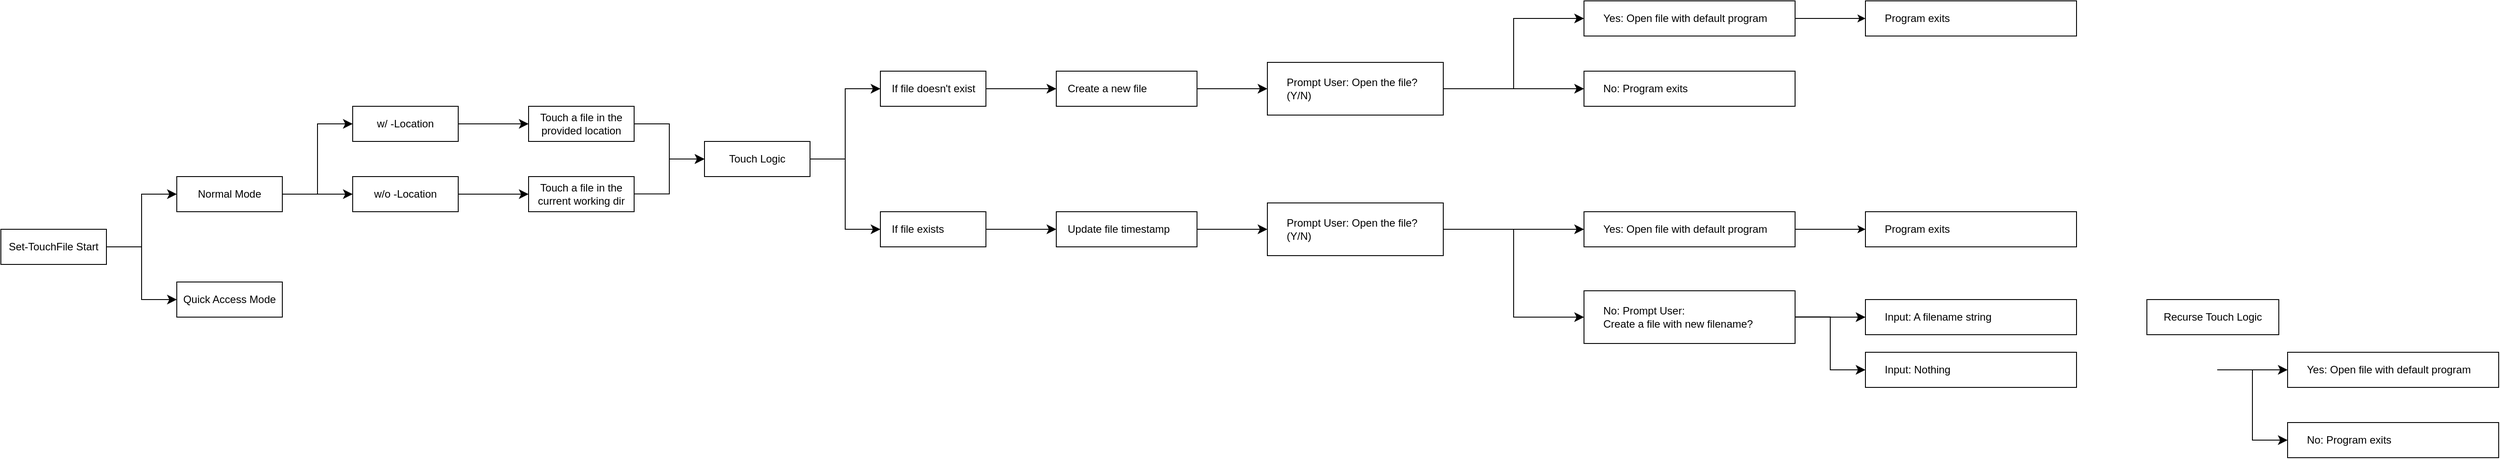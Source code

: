 <mxfile>
    <diagram id="p8IQ7bzfmHI7QChbwMOX" name="第 1 页">
        <mxGraphModel dx="810" dy="374" grid="1" gridSize="10" guides="1" tooltips="1" connect="1" arrows="1" fold="1" page="1" pageScale="1" pageWidth="1169" pageHeight="827" math="0" shadow="0" adaptiveColors="auto">
            <root>
                <mxCell id="0"/>
                <mxCell id="1" parent="0"/>
                <mxCell id="2" value="Set-TouchFile Start" style="rounded=0;whiteSpace=wrap;html=1;" parent="1" vertex="1">
                    <mxGeometry x="40" y="380" width="120" height="40" as="geometry"/>
                </mxCell>
                <mxCell id="3" value="Normal Mode" style="rounded=0;whiteSpace=wrap;html=1;" parent="1" vertex="1">
                    <mxGeometry x="240" y="320" width="120" height="40" as="geometry"/>
                </mxCell>
                <mxCell id="4" value="Quick Access Mode" style="rounded=0;whiteSpace=wrap;html=1;" parent="1" vertex="1">
                    <mxGeometry x="240" y="440" width="120" height="40" as="geometry"/>
                </mxCell>
                <mxCell id="9" value="" style="edgeStyle=elbowEdgeStyle;elbow=horizontal;endArrow=classic;html=1;curved=0;rounded=0;endSize=8;startSize=8;entryX=0;entryY=0.5;entryDx=0;entryDy=0;" parent="1" target="3" edge="1">
                    <mxGeometry width="50" height="50" relative="1" as="geometry">
                        <mxPoint x="160" y="400" as="sourcePoint"/>
                        <mxPoint x="210" y="350" as="targetPoint"/>
                    </mxGeometry>
                </mxCell>
                <mxCell id="10" value="" style="edgeStyle=elbowEdgeStyle;elbow=horizontal;endArrow=classic;html=1;curved=0;rounded=0;endSize=8;startSize=8;entryX=0;entryY=0.5;entryDx=0;entryDy=0;" parent="1" target="4" edge="1">
                    <mxGeometry width="50" height="50" relative="1" as="geometry">
                        <mxPoint x="160" y="400" as="sourcePoint"/>
                        <mxPoint x="210" y="450" as="targetPoint"/>
                    </mxGeometry>
                </mxCell>
                <mxCell id="11" value="w/ -Location" style="rounded=0;whiteSpace=wrap;html=1;" parent="1" vertex="1">
                    <mxGeometry x="440" y="240" width="120" height="40" as="geometry"/>
                </mxCell>
                <mxCell id="12" value="w/o -Location" style="rounded=0;whiteSpace=wrap;html=1;" parent="1" vertex="1">
                    <mxGeometry x="440" y="320" width="120" height="40" as="geometry"/>
                </mxCell>
                <mxCell id="13" value="" style="edgeStyle=elbowEdgeStyle;elbow=horizontal;endArrow=classic;html=1;curved=0;rounded=0;endSize=8;startSize=8;entryX=0;entryY=0.5;entryDx=0;entryDy=0;" parent="1" target="11" edge="1">
                    <mxGeometry width="50" height="50" relative="1" as="geometry">
                        <mxPoint x="360" y="340" as="sourcePoint"/>
                        <mxPoint x="440" y="280" as="targetPoint"/>
                    </mxGeometry>
                </mxCell>
                <mxCell id="14" value="" style="edgeStyle=elbowEdgeStyle;elbow=horizontal;endArrow=classic;html=1;curved=0;rounded=0;endSize=8;startSize=8;entryX=0;entryY=0.5;entryDx=0;entryDy=0;exitX=1;exitY=0.5;exitDx=0;exitDy=0;" parent="1" source="3" target="12" edge="1">
                    <mxGeometry width="50" height="50" relative="1" as="geometry">
                        <mxPoint x="370" y="350" as="sourcePoint"/>
                        <mxPoint x="450" y="270" as="targetPoint"/>
                    </mxGeometry>
                </mxCell>
                <mxCell id="15" value="Touch a file in the provided location" style="rounded=0;whiteSpace=wrap;html=1;" parent="1" vertex="1">
                    <mxGeometry x="640" y="240" width="120" height="40" as="geometry"/>
                </mxCell>
                <mxCell id="16" value="" style="edgeStyle=elbowEdgeStyle;elbow=horizontal;endArrow=classic;html=1;curved=0;rounded=0;endSize=8;startSize=8;entryX=0;entryY=0.5;entryDx=0;entryDy=0;" parent="1" target="15" edge="1">
                    <mxGeometry width="50" height="50" relative="1" as="geometry">
                        <mxPoint x="560" y="260" as="sourcePoint"/>
                        <mxPoint x="640" y="180" as="targetPoint"/>
                    </mxGeometry>
                </mxCell>
                <mxCell id="19" value="Touch a file in the current working dir" style="rounded=0;whiteSpace=wrap;html=1;" parent="1" vertex="1">
                    <mxGeometry x="640" y="320" width="120" height="40" as="geometry"/>
                </mxCell>
                <mxCell id="20" value="" style="edgeStyle=elbowEdgeStyle;elbow=horizontal;endArrow=classic;html=1;curved=0;rounded=0;endSize=8;startSize=8;entryX=0;entryY=0.5;entryDx=0;entryDy=0;" parent="1" target="19" edge="1">
                    <mxGeometry width="50" height="50" relative="1" as="geometry">
                        <mxPoint x="560" y="340" as="sourcePoint"/>
                        <mxPoint x="640" y="260" as="targetPoint"/>
                    </mxGeometry>
                </mxCell>
                <mxCell id="21" value="If file doesn&#39;t exist" style="rounded=0;whiteSpace=wrap;html=1;align=left;spacingLeft=11;" parent="1" vertex="1">
                    <mxGeometry x="1040" y="200" width="120" height="40" as="geometry"/>
                </mxCell>
                <mxCell id="22" value="" style="edgeStyle=elbowEdgeStyle;elbow=horizontal;endArrow=classic;html=1;curved=0;rounded=0;endSize=8;startSize=8;entryX=0;entryY=0.5;entryDx=0;entryDy=0;" parent="1" target="21" edge="1">
                    <mxGeometry width="50" height="50" relative="1" as="geometry">
                        <mxPoint x="960" y="300" as="sourcePoint"/>
                        <mxPoint x="1040" y="220" as="targetPoint"/>
                    </mxGeometry>
                </mxCell>
                <mxCell id="23" value="If file exists" style="rounded=0;whiteSpace=wrap;html=1;align=left;spacingLeft=11;" parent="1" vertex="1">
                    <mxGeometry x="1040" y="360" width="120" height="40" as="geometry"/>
                </mxCell>
                <mxCell id="24" value="" style="edgeStyle=elbowEdgeStyle;elbow=horizontal;endArrow=classic;html=1;curved=0;rounded=0;endSize=8;startSize=8;entryX=0;entryY=0.5;entryDx=0;entryDy=0;exitX=1;exitY=0.5;exitDx=0;exitDy=0;" parent="1" target="23" edge="1">
                    <mxGeometry width="50" height="50" relative="1" as="geometry">
                        <mxPoint x="960" y="300" as="sourcePoint"/>
                        <mxPoint x="1050" y="190" as="targetPoint"/>
                    </mxGeometry>
                </mxCell>
                <mxCell id="25" value="Prompt User: Open the file? (Y/N)" style="rounded=0;whiteSpace=wrap;html=1;align=left;spacingLeft=20;" parent="1" vertex="1">
                    <mxGeometry x="1480" y="350" width="200" height="60" as="geometry"/>
                </mxCell>
                <mxCell id="26" value="" style="edgeStyle=elbowEdgeStyle;elbow=horizontal;endArrow=classic;html=1;curved=0;rounded=0;endSize=8;startSize=8;exitX=1;exitY=0.5;exitDx=0;exitDy=0;" parent="1" edge="1">
                    <mxGeometry width="50" height="50" relative="1" as="geometry">
                        <mxPoint x="1160" y="220" as="sourcePoint"/>
                        <mxPoint x="1240" y="220" as="targetPoint"/>
                    </mxGeometry>
                </mxCell>
                <mxCell id="50" value="" style="edgeStyle=none;html=1;" edge="1" parent="1" source="27" target="31">
                    <mxGeometry relative="1" as="geometry"/>
                </mxCell>
                <mxCell id="27" value="Yes: Open file with default program" style="rounded=0;whiteSpace=wrap;html=1;labelPosition=center;verticalLabelPosition=middle;align=left;verticalAlign=middle;spacingLeft=20;" parent="1" vertex="1">
                    <mxGeometry x="1840" y="360" width="240" height="40" as="geometry"/>
                </mxCell>
                <mxCell id="28" value="" style="edgeStyle=elbowEdgeStyle;elbow=horizontal;endArrow=classic;html=1;curved=0;rounded=0;endSize=8;startSize=8;entryX=0;entryY=0.5;entryDx=0;entryDy=0;" parent="1" edge="1" target="27">
                    <mxGeometry width="50" height="50" relative="1" as="geometry">
                        <mxPoint x="1680" y="380" as="sourcePoint"/>
                        <mxPoint x="1760" y="380" as="targetPoint"/>
                    </mxGeometry>
                </mxCell>
                <mxCell id="29" value="No: Prompt User:&amp;nbsp;&lt;div&gt;Create a file with new filename?&lt;/div&gt;" style="rounded=0;whiteSpace=wrap;html=1;labelPosition=center;verticalLabelPosition=middle;align=left;verticalAlign=middle;spacingLeft=20;" parent="1" vertex="1">
                    <mxGeometry x="1840" y="450" width="240" height="60" as="geometry"/>
                </mxCell>
                <mxCell id="30" value="" style="edgeStyle=elbowEdgeStyle;elbow=horizontal;endArrow=classic;html=1;curved=0;rounded=0;endSize=8;startSize=8;entryX=0;entryY=0.5;entryDx=0;entryDy=0;" parent="1" edge="1" target="29">
                    <mxGeometry width="50" height="50" relative="1" as="geometry">
                        <mxPoint x="1680" y="380" as="sourcePoint"/>
                        <mxPoint x="1760" y="460" as="targetPoint"/>
                    </mxGeometry>
                </mxCell>
                <mxCell id="31" value="Program exits" style="rounded=0;whiteSpace=wrap;html=1;labelPosition=center;verticalLabelPosition=middle;align=left;verticalAlign=middle;spacingLeft=20;" parent="1" vertex="1">
                    <mxGeometry x="2160" y="360" width="240" height="40" as="geometry"/>
                </mxCell>
                <mxCell id="33" value="" style="edgeStyle=elbowEdgeStyle;elbow=horizontal;endArrow=classic;html=1;curved=0;rounded=0;endSize=8;startSize=8;exitX=1;exitY=0.5;exitDx=0;exitDy=0;" parent="1" source="36" target="25" edge="1">
                    <mxGeometry width="50" height="50" relative="1" as="geometry">
                        <mxPoint x="1420" y="400" as="sourcePoint"/>
                        <mxPoint x="1500" y="350" as="targetPoint"/>
                    </mxGeometry>
                </mxCell>
                <mxCell id="36" value="Update file timestamp" style="rounded=0;whiteSpace=wrap;html=1;align=left;spacingLeft=11;" parent="1" vertex="1">
                    <mxGeometry x="1240" y="360" width="160" height="40" as="geometry"/>
                </mxCell>
                <mxCell id="37" value="" style="edgeStyle=elbowEdgeStyle;elbow=horizontal;endArrow=classic;html=1;curved=0;rounded=0;endSize=8;startSize=8;exitX=1;exitY=0.5;exitDx=0;exitDy=0;entryX=0;entryY=0.5;entryDx=0;entryDy=0;" parent="1" target="36" edge="1">
                    <mxGeometry width="50" height="50" relative="1" as="geometry">
                        <mxPoint x="1160" y="380" as="sourcePoint"/>
                        <mxPoint x="1260" y="360" as="targetPoint"/>
                    </mxGeometry>
                </mxCell>
                <mxCell id="38" value="Yes: Open file with default program" style="rounded=0;whiteSpace=wrap;html=1;labelPosition=center;verticalLabelPosition=middle;align=left;verticalAlign=middle;spacingLeft=20;" vertex="1" parent="1">
                    <mxGeometry x="2640" y="520" width="240" height="40" as="geometry"/>
                </mxCell>
                <mxCell id="39" value="" style="edgeStyle=elbowEdgeStyle;elbow=horizontal;endArrow=classic;html=1;curved=0;rounded=0;endSize=8;startSize=8;entryX=0;entryY=0.5;entryDx=0;entryDy=0;" edge="1" parent="1" target="38">
                    <mxGeometry width="50" height="50" relative="1" as="geometry">
                        <mxPoint x="2560" y="540" as="sourcePoint"/>
                        <mxPoint x="2640" y="540" as="targetPoint"/>
                    </mxGeometry>
                </mxCell>
                <mxCell id="40" value="No: Program exits" style="rounded=0;whiteSpace=wrap;html=1;labelPosition=center;verticalLabelPosition=middle;align=left;verticalAlign=middle;spacingLeft=20;" vertex="1" parent="1">
                    <mxGeometry x="2640" y="600" width="240" height="40" as="geometry"/>
                </mxCell>
                <mxCell id="41" value="" style="edgeStyle=elbowEdgeStyle;elbow=horizontal;endArrow=classic;html=1;curved=0;rounded=0;endSize=8;startSize=8;entryX=0;entryY=0.5;entryDx=0;entryDy=0;" edge="1" parent="1" target="40">
                    <mxGeometry width="50" height="50" relative="1" as="geometry">
                        <mxPoint x="2560" y="540" as="sourcePoint"/>
                        <mxPoint x="2640" y="620" as="targetPoint"/>
                    </mxGeometry>
                </mxCell>
                <mxCell id="42" value="Create a new file" style="rounded=0;whiteSpace=wrap;html=1;align=left;spacingLeft=11;" vertex="1" parent="1">
                    <mxGeometry x="1240" y="200" width="160" height="40" as="geometry"/>
                </mxCell>
                <mxCell id="43" value="Prompt User: Open the file? (Y/N)" style="rounded=0;whiteSpace=wrap;html=1;align=left;spacingLeft=20;" vertex="1" parent="1">
                    <mxGeometry x="1480" y="190" width="200" height="60" as="geometry"/>
                </mxCell>
                <mxCell id="53" value="" style="edgeStyle=none;html=1;" edge="1" parent="1" source="44" target="52">
                    <mxGeometry relative="1" as="geometry"/>
                </mxCell>
                <mxCell id="44" value="Yes: Open file with default program" style="rounded=0;whiteSpace=wrap;html=1;labelPosition=center;verticalLabelPosition=middle;align=left;verticalAlign=middle;spacingLeft=20;" vertex="1" parent="1">
                    <mxGeometry x="1840" y="120" width="240" height="40" as="geometry"/>
                </mxCell>
                <mxCell id="45" value="" style="edgeStyle=elbowEdgeStyle;elbow=horizontal;endArrow=classic;html=1;curved=0;rounded=0;endSize=8;startSize=8;entryX=0;entryY=0.5;entryDx=0;entryDy=0;" edge="1" parent="1" target="44">
                    <mxGeometry width="50" height="50" relative="1" as="geometry">
                        <mxPoint x="1680" y="220" as="sourcePoint"/>
                        <mxPoint x="1760" y="220" as="targetPoint"/>
                    </mxGeometry>
                </mxCell>
                <mxCell id="46" value="No: Program exits" style="rounded=0;whiteSpace=wrap;html=1;labelPosition=center;verticalLabelPosition=middle;align=left;verticalAlign=middle;spacingLeft=20;" vertex="1" parent="1">
                    <mxGeometry x="1840" y="200" width="240" height="40" as="geometry"/>
                </mxCell>
                <mxCell id="47" value="" style="edgeStyle=elbowEdgeStyle;elbow=horizontal;endArrow=classic;html=1;curved=0;rounded=0;endSize=8;startSize=8;entryX=0;entryY=0.5;entryDx=0;entryDy=0;" edge="1" parent="1" target="46">
                    <mxGeometry width="50" height="50" relative="1" as="geometry">
                        <mxPoint x="1680" y="220" as="sourcePoint"/>
                        <mxPoint x="1760" y="300" as="targetPoint"/>
                    </mxGeometry>
                </mxCell>
                <mxCell id="48" value="" style="edgeStyle=elbowEdgeStyle;elbow=horizontal;endArrow=classic;html=1;curved=0;rounded=0;endSize=8;startSize=8;exitX=1;exitY=0.5;exitDx=0;exitDy=0;" edge="1" parent="1" target="43">
                    <mxGeometry width="50" height="50" relative="1" as="geometry">
                        <mxPoint x="1400" y="220" as="sourcePoint"/>
                        <mxPoint x="1500" y="190" as="targetPoint"/>
                    </mxGeometry>
                </mxCell>
                <mxCell id="52" value="Program exits" style="rounded=0;whiteSpace=wrap;html=1;labelPosition=center;verticalLabelPosition=middle;align=left;verticalAlign=middle;spacingLeft=20;" vertex="1" parent="1">
                    <mxGeometry x="2160" y="120" width="240" height="40" as="geometry"/>
                </mxCell>
                <mxCell id="54" value="Touch Logic" style="rounded=0;whiteSpace=wrap;html=1;align=center;spacingLeft=0;" vertex="1" parent="1">
                    <mxGeometry x="840" y="280" width="120" height="40" as="geometry"/>
                </mxCell>
                <mxCell id="55" value="" style="edgeStyle=elbowEdgeStyle;elbow=horizontal;endArrow=classic;html=1;curved=0;rounded=0;endSize=8;startSize=8;entryX=0;entryY=0.5;entryDx=0;entryDy=0;exitX=1;exitY=0.5;exitDx=0;exitDy=0;" edge="1" parent="1" target="54">
                    <mxGeometry width="50" height="50" relative="1" as="geometry">
                        <mxPoint x="760" y="260" as="sourcePoint"/>
                        <mxPoint x="840" y="260" as="targetPoint"/>
                    </mxGeometry>
                </mxCell>
                <mxCell id="56" value="" style="edgeStyle=elbowEdgeStyle;elbow=horizontal;endArrow=classic;html=1;curved=0;rounded=0;endSize=8;startSize=8;entryX=0;entryY=0.5;entryDx=0;entryDy=0;exitX=1;exitY=0.5;exitDx=0;exitDy=0;" edge="1" parent="1" target="54">
                    <mxGeometry width="50" height="50" relative="1" as="geometry">
                        <mxPoint x="760" y="339.8" as="sourcePoint"/>
                        <mxPoint x="840" y="339.8" as="targetPoint"/>
                    </mxGeometry>
                </mxCell>
                <mxCell id="57" value="Input: A filename string" style="rounded=0;whiteSpace=wrap;html=1;labelPosition=center;verticalLabelPosition=middle;align=left;verticalAlign=middle;spacingLeft=20;" vertex="1" parent="1">
                    <mxGeometry x="2160" y="460" width="240" height="40" as="geometry"/>
                </mxCell>
                <mxCell id="59" value="" style="edgeStyle=elbowEdgeStyle;elbow=horizontal;endArrow=classic;html=1;curved=0;rounded=0;endSize=8;startSize=8;entryX=0;entryY=0.5;entryDx=0;entryDy=0;" edge="1" parent="1" target="57">
                    <mxGeometry width="50" height="50" relative="1" as="geometry">
                        <mxPoint x="2080" y="480" as="sourcePoint"/>
                        <mxPoint x="2160" y="560" as="targetPoint"/>
                    </mxGeometry>
                </mxCell>
                <mxCell id="60" value="Input: Nothing" style="rounded=0;whiteSpace=wrap;html=1;labelPosition=center;verticalLabelPosition=middle;align=left;verticalAlign=middle;spacingLeft=20;" vertex="1" parent="1">
                    <mxGeometry x="2160" y="520" width="240" height="40" as="geometry"/>
                </mxCell>
                <mxCell id="61" value="" style="edgeStyle=elbowEdgeStyle;elbow=horizontal;endArrow=classic;html=1;curved=0;rounded=0;endSize=8;startSize=8;entryX=0;entryY=0.5;entryDx=0;entryDy=0;" edge="1" parent="1" target="60">
                    <mxGeometry width="50" height="50" relative="1" as="geometry">
                        <mxPoint x="2080" y="479.71" as="sourcePoint"/>
                        <mxPoint x="2160" y="479.71" as="targetPoint"/>
                    </mxGeometry>
                </mxCell>
                <mxCell id="62" value="Recurse Touch Logic" style="rounded=0;whiteSpace=wrap;html=1;align=center;spacingLeft=0;" vertex="1" parent="1">
                    <mxGeometry x="2480" y="460" width="150" height="40" as="geometry"/>
                </mxCell>
            </root>
        </mxGraphModel>
    </diagram>
</mxfile>